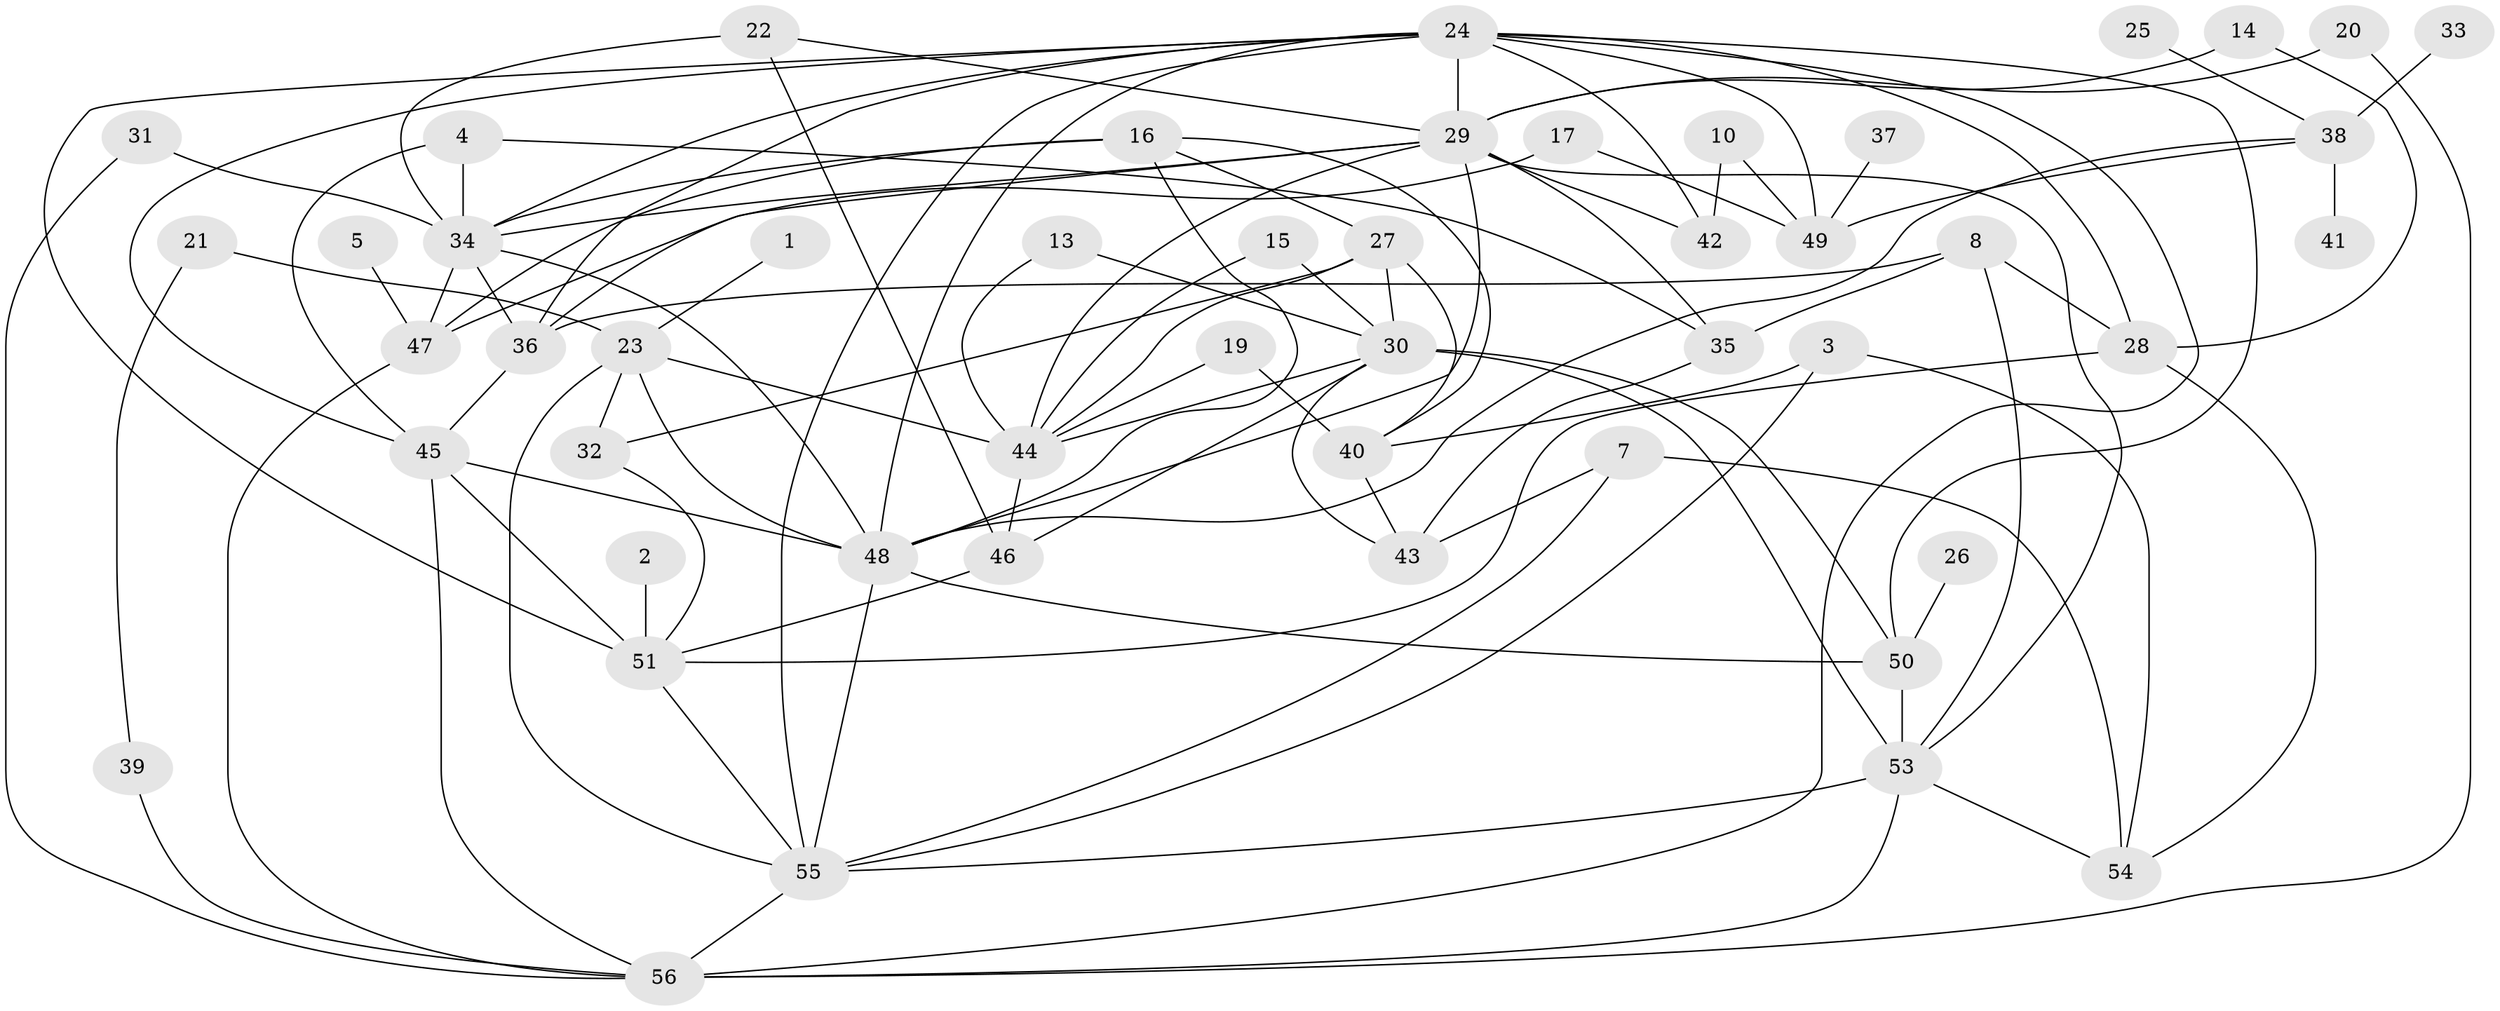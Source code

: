 // original degree distribution, {2: 0.26785714285714285, 5: 0.07142857142857142, 1: 0.125, 3: 0.19642857142857142, 4: 0.16071428571428573, 7: 0.05357142857142857, 0: 0.05357142857142857, 6: 0.044642857142857144, 9: 0.017857142857142856, 8: 0.008928571428571428}
// Generated by graph-tools (version 1.1) at 2025/49/03/09/25 03:49:06]
// undirected, 50 vertices, 105 edges
graph export_dot {
graph [start="1"]
  node [color=gray90,style=filled];
  1;
  2;
  3;
  4;
  5;
  7;
  8;
  10;
  13;
  14;
  15;
  16;
  17;
  19;
  20;
  21;
  22;
  23;
  24;
  25;
  26;
  27;
  28;
  29;
  30;
  31;
  32;
  33;
  34;
  35;
  36;
  37;
  38;
  39;
  40;
  41;
  42;
  43;
  44;
  45;
  46;
  47;
  48;
  49;
  50;
  51;
  53;
  54;
  55;
  56;
  1 -- 23 [weight=1.0];
  2 -- 51 [weight=1.0];
  3 -- 40 [weight=1.0];
  3 -- 54 [weight=1.0];
  3 -- 55 [weight=1.0];
  4 -- 34 [weight=1.0];
  4 -- 35 [weight=1.0];
  4 -- 45 [weight=1.0];
  5 -- 47 [weight=1.0];
  7 -- 43 [weight=1.0];
  7 -- 54 [weight=1.0];
  7 -- 55 [weight=1.0];
  8 -- 28 [weight=1.0];
  8 -- 35 [weight=1.0];
  8 -- 36 [weight=1.0];
  8 -- 53 [weight=1.0];
  10 -- 42 [weight=1.0];
  10 -- 49 [weight=1.0];
  13 -- 30 [weight=1.0];
  13 -- 44 [weight=1.0];
  14 -- 28 [weight=1.0];
  14 -- 29 [weight=1.0];
  15 -- 30 [weight=1.0];
  15 -- 44 [weight=2.0];
  16 -- 27 [weight=1.0];
  16 -- 34 [weight=1.0];
  16 -- 40 [weight=1.0];
  16 -- 47 [weight=1.0];
  16 -- 48 [weight=1.0];
  17 -- 47 [weight=1.0];
  17 -- 49 [weight=1.0];
  19 -- 40 [weight=1.0];
  19 -- 44 [weight=1.0];
  20 -- 29 [weight=1.0];
  20 -- 56 [weight=1.0];
  21 -- 23 [weight=1.0];
  21 -- 39 [weight=1.0];
  22 -- 29 [weight=1.0];
  22 -- 34 [weight=1.0];
  22 -- 46 [weight=1.0];
  23 -- 32 [weight=1.0];
  23 -- 44 [weight=1.0];
  23 -- 48 [weight=1.0];
  23 -- 55 [weight=1.0];
  24 -- 28 [weight=1.0];
  24 -- 29 [weight=3.0];
  24 -- 34 [weight=1.0];
  24 -- 36 [weight=1.0];
  24 -- 42 [weight=1.0];
  24 -- 45 [weight=1.0];
  24 -- 48 [weight=1.0];
  24 -- 49 [weight=1.0];
  24 -- 50 [weight=1.0];
  24 -- 51 [weight=2.0];
  24 -- 55 [weight=1.0];
  24 -- 56 [weight=1.0];
  25 -- 38 [weight=1.0];
  26 -- 50 [weight=1.0];
  27 -- 30 [weight=1.0];
  27 -- 32 [weight=1.0];
  27 -- 40 [weight=1.0];
  27 -- 44 [weight=1.0];
  28 -- 51 [weight=1.0];
  28 -- 54 [weight=1.0];
  29 -- 34 [weight=1.0];
  29 -- 35 [weight=1.0];
  29 -- 36 [weight=1.0];
  29 -- 42 [weight=1.0];
  29 -- 44 [weight=1.0];
  29 -- 48 [weight=1.0];
  29 -- 53 [weight=2.0];
  30 -- 43 [weight=1.0];
  30 -- 44 [weight=1.0];
  30 -- 46 [weight=1.0];
  30 -- 50 [weight=1.0];
  30 -- 53 [weight=1.0];
  31 -- 34 [weight=1.0];
  31 -- 56 [weight=1.0];
  32 -- 51 [weight=1.0];
  33 -- 38 [weight=1.0];
  34 -- 36 [weight=1.0];
  34 -- 47 [weight=3.0];
  34 -- 48 [weight=1.0];
  35 -- 43 [weight=1.0];
  36 -- 45 [weight=1.0];
  37 -- 49 [weight=1.0];
  38 -- 41 [weight=1.0];
  38 -- 48 [weight=1.0];
  38 -- 49 [weight=1.0];
  39 -- 56 [weight=1.0];
  40 -- 43 [weight=1.0];
  44 -- 46 [weight=1.0];
  45 -- 48 [weight=1.0];
  45 -- 51 [weight=2.0];
  45 -- 56 [weight=1.0];
  46 -- 51 [weight=1.0];
  47 -- 56 [weight=2.0];
  48 -- 50 [weight=1.0];
  48 -- 55 [weight=1.0];
  50 -- 53 [weight=1.0];
  51 -- 55 [weight=1.0];
  53 -- 54 [weight=1.0];
  53 -- 55 [weight=1.0];
  53 -- 56 [weight=2.0];
  55 -- 56 [weight=1.0];
}
